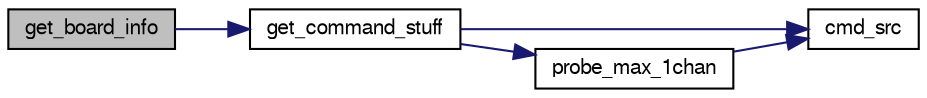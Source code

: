 digraph G
{
  bgcolor="transparent";
  edge [fontname="FreeSans",fontsize="10",labelfontname="FreeSans",labelfontsize="10"];
  node [fontname="FreeSans",fontsize="10",shape=record];
  rankdir=LR;
  Node1 [label="get_board_info",height=0.2,width=0.4,color="black", fillcolor="grey75", style="filled" fontcolor="black"];
  Node1 -> Node2 [color="midnightblue",fontsize="10",style="solid",fontname="FreeSans"];
  Node2 [label="get_command_stuff",height=0.2,width=0.4,color="black",URL="$DAQcomedi_8h.html#a401629a7d65cc6f550ced86e233b208c"];
  Node2 -> Node3 [color="midnightblue",fontsize="10",style="solid",fontname="FreeSans"];
  Node3 [label="cmd_src",height=0.2,width=0.4,color="black",URL="$DAQcomedi_8h.html#ac83b9b6c470a6d973df7e8a5c90742ad",tooltip="subfunction of"];
  Node2 -> Node4 [color="midnightblue",fontsize="10",style="solid",fontname="FreeSans"];
  Node4 [label="probe_max_1chan",height=0.2,width=0.4,color="black",URL="$DAQcomedi_8h.html#a2d07a7f916e8144be57970e51b3a7a62"];
  Node4 -> Node3 [color="midnightblue",fontsize="10",style="solid",fontname="FreeSans"];
}
